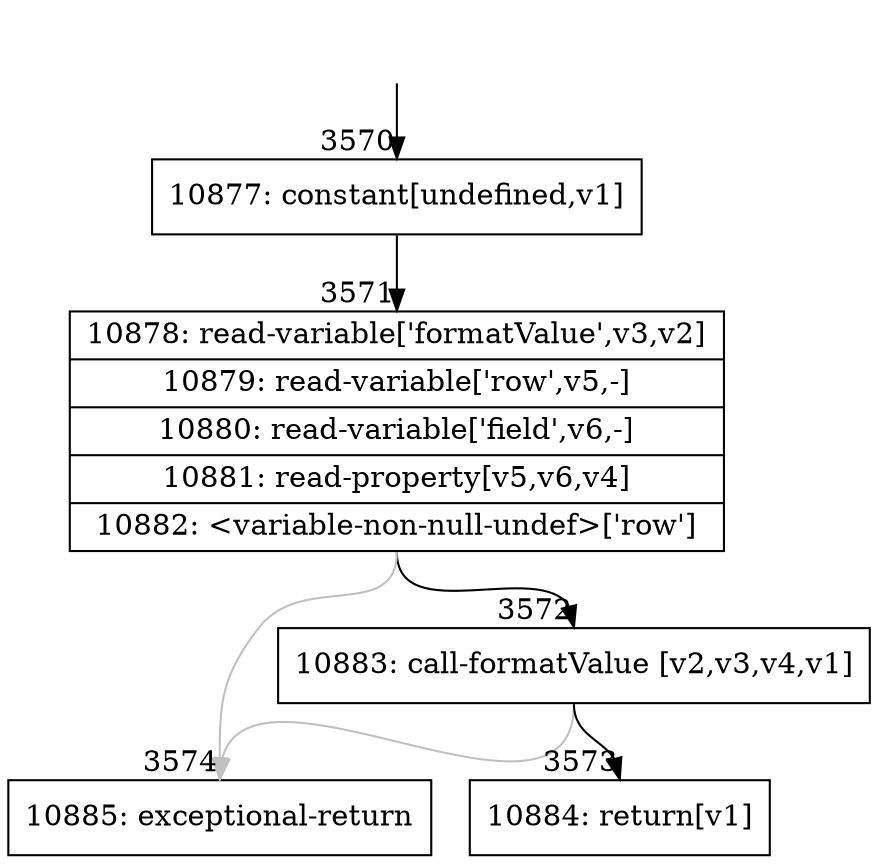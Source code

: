 digraph {
rankdir="TD"
BB_entry331[shape=none,label=""];
BB_entry331 -> BB3570 [tailport=s, headport=n, headlabel="    3570"]
BB3570 [shape=record label="{10877: constant[undefined,v1]}" ] 
BB3570 -> BB3571 [tailport=s, headport=n, headlabel="      3571"]
BB3571 [shape=record label="{10878: read-variable['formatValue',v3,v2]|10879: read-variable['row',v5,-]|10880: read-variable['field',v6,-]|10881: read-property[v5,v6,v4]|10882: \<variable-non-null-undef\>['row']}" ] 
BB3571 -> BB3572 [tailport=s, headport=n, headlabel="      3572"]
BB3571 -> BB3574 [tailport=s, headport=n, color=gray, headlabel="      3574"]
BB3572 [shape=record label="{10883: call-formatValue [v2,v3,v4,v1]}" ] 
BB3572 -> BB3573 [tailport=s, headport=n, headlabel="      3573"]
BB3572 -> BB3574 [tailport=s, headport=n, color=gray]
BB3573 [shape=record label="{10884: return[v1]}" ] 
BB3574 [shape=record label="{10885: exceptional-return}" ] 
//#$~ 2101
}
